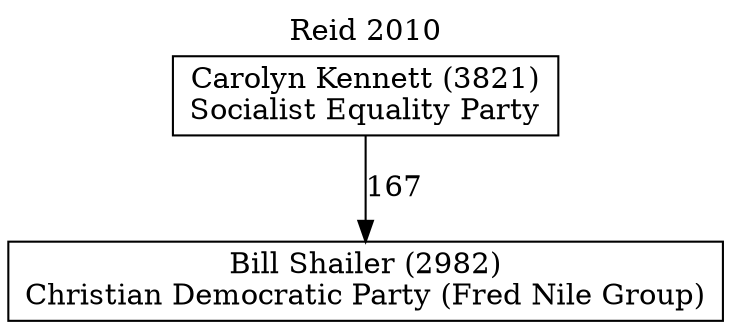 // House preference flow
digraph "Bill Shailer (2982)_Reid_2010" {
	graph [label="Reid 2010" labelloc=t mclimit=10]
	node [shape=box]
	"Bill Shailer (2982)" [label="Bill Shailer (2982)
Christian Democratic Party (Fred Nile Group)"]
	"Carolyn Kennett (3821)" [label="Carolyn Kennett (3821)
Socialist Equality Party"]
	"Carolyn Kennett (3821)" -> "Bill Shailer (2982)" [label=167]
}
